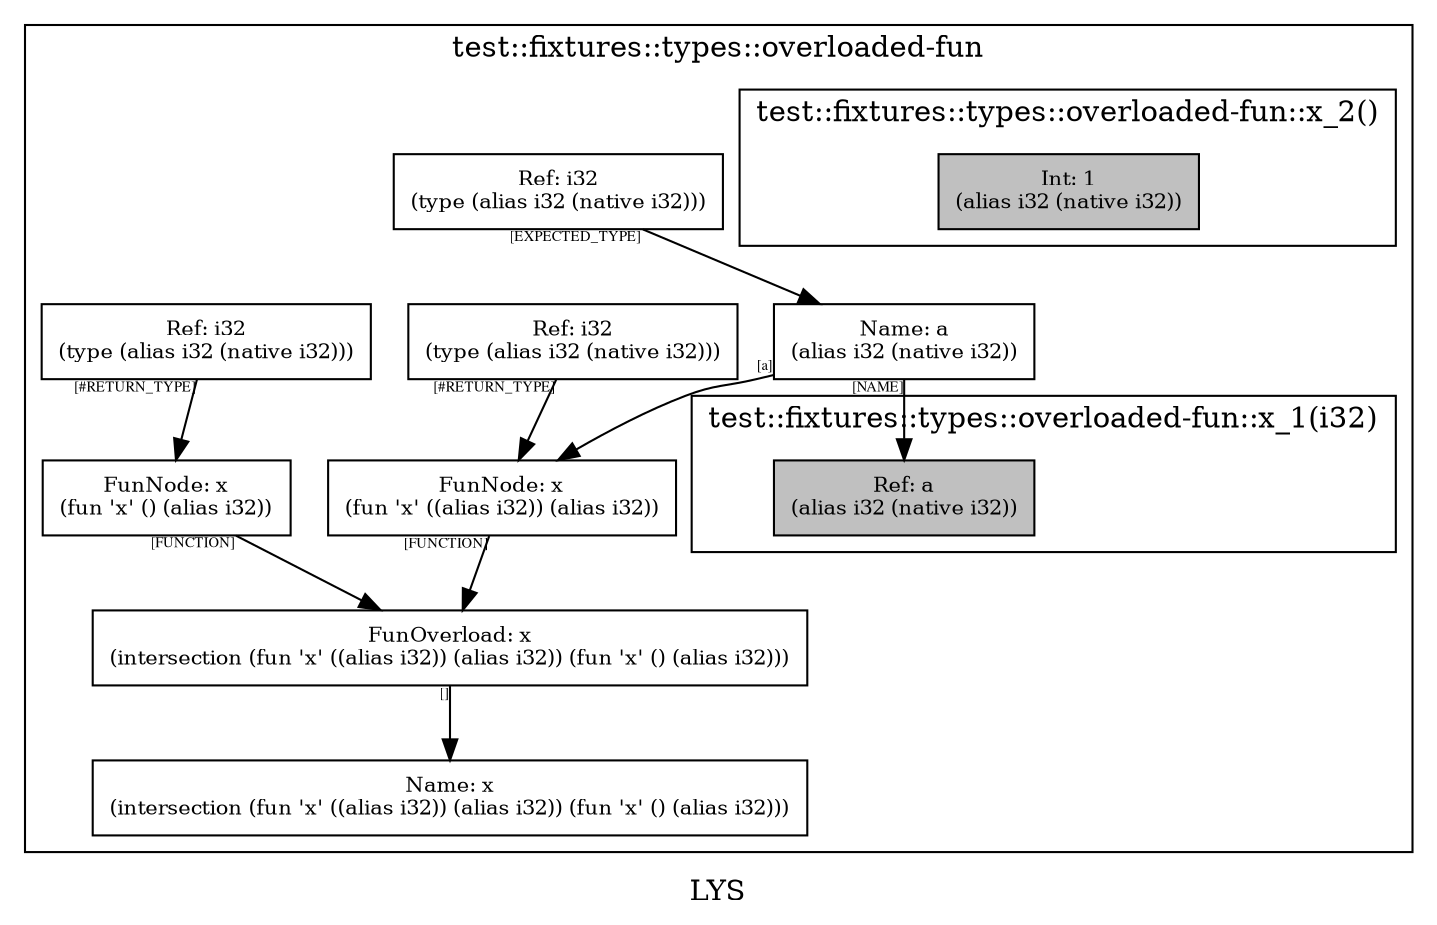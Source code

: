 digraph LYS {
  node [shape=box,fontsize=10];
  subgraph "cluster_test::fixtures::types::overloaded-fun" {
    1 [label="FunOverload: x\n(intersection (fun 'x' ((alias i32)) (alias i32)) (fun 'x' () (alias i32)))", fillcolor=grey];
    2 [label="FunNode: x\n(fun 'x' ((alias i32)) (alias i32))", fillcolor=grey];
    3 [label="Name: a\n(alias i32 (native i32))", fillcolor=grey];
    4 [label="Ref: i32\n(type (alias i32 (native i32)))", fillcolor=grey];
    5 [label="Ref: i32\n(type (alias i32 (native i32)))", fillcolor=grey];
    6 [label="FunNode: x\n(fun 'x' () (alias i32))", fillcolor=grey];
    7 [label="Ref: i32\n(type (alias i32 (native i32)))", fillcolor=grey];
    8 [label="Name: x\n(intersection (fun 'x' ((alias i32)) (alias i32)) (fun 'x' () (alias i32)))", fillcolor=grey];
    subgraph "cluster_test::fixtures::types::overloaded-fun_0" { rankdir=TB;
      node [style=filled, fillcolor=grey];
      9 [label="Ref: a\n(alias i32 (native i32))", fillcolor=grey];
      label="test::fixtures::types::overloaded-fun::x_1(i32)";
    }
    subgraph "cluster_test::fixtures::types::overloaded-fun_1" { rankdir=TB;
      node [style=filled, fillcolor=grey];
      10 [label="Int: 1\n(alias i32 (native i32))", fillcolor=grey];
      label="test::fixtures::types::overloaded-fun::x_2()";
    }
    label="test::fixtures::types::overloaded-fun";
  }
  1 -> 8[taillabel="[]" fontsize=7 fontname="times" color="black" ];
  2 -> 1[taillabel="[FUNCTION]" fontsize=7 fontname="times" color="black" ];
  3 -> 2[taillabel="[a]" fontsize=7 fontname="times" color="black" ];
  3 -> 9[taillabel="[NAME]" fontsize=7 fontname="times" color="black" ];
  4 -> 3[taillabel="[EXPECTED_TYPE]" fontsize=7 fontname="times" color="black" ];
  5 -> 2[taillabel="[#RETURN_TYPE]" fontsize=7 fontname="times" color="black" ];
  6 -> 1[taillabel="[FUNCTION]" fontsize=7 fontname="times" color="black" ];
  7 -> 6[taillabel="[#RETURN_TYPE]" fontsize=7 fontname="times" color="black" ];
  label="LYS";
}
